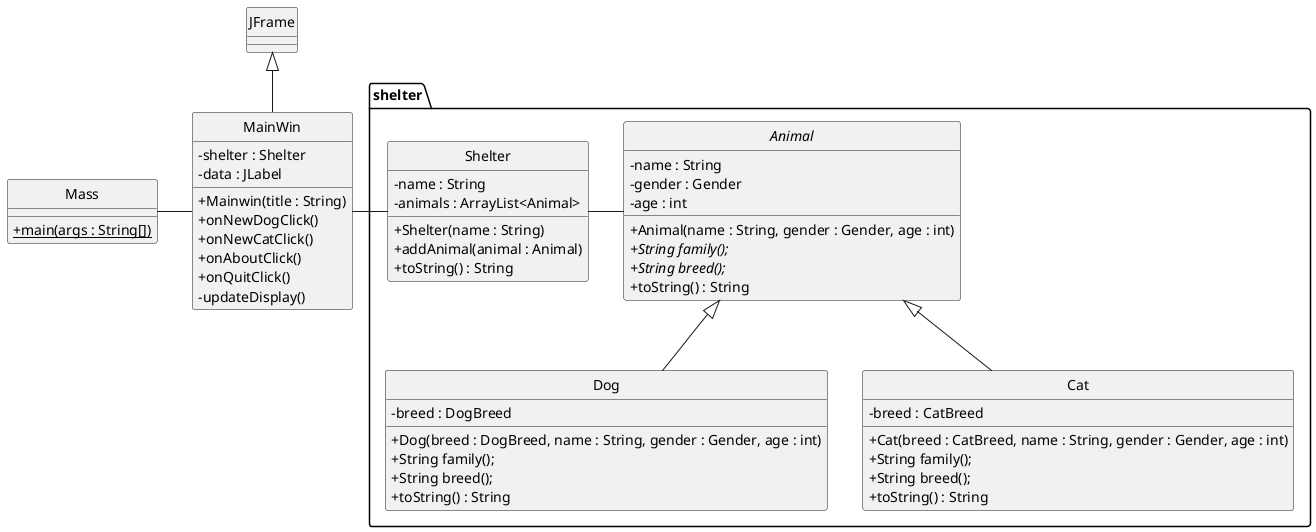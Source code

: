 @startuml
skinparam classAttributeIconSize 0
hide circle

package shelter {

abstract class Animal {
  - name : String
  - gender : Gender
  - age : int
  + Animal(name : String, gender : Gender, age : int)
  + {abstract} String family();
  + {abstract} String breed();
  + toString() : String
}
class Dog {
  - breed : DogBreed
  + Dog(breed : DogBreed, name : String, gender : Gender, age : int)
  + String family();
  + String breed();
  + toString() : String
}
class Cat {
  - breed : CatBreed
  + Cat(breed : CatBreed, name : String, gender : Gender, age : int)
  + String family();
  + String breed();
  + toString() : String
}
class Shelter {
  - name : String
  - animals : ArrayList<Animal>
  + Shelter(name : String)
  + addAnimal(animal : Animal)
  + toString() : String 
}

}

class Mass {
  + {static} main(args : String[])
}

class MainWin extends JFrame {
  - shelter : Shelter
  - data : JLabel
  + Mainwin(title : String)
  + onNewDogClick()
  + onNewCatClick()
  + onAboutClick()
  + onQuitClick()
  - updateDisplay()
}

Mass - MainWin
MainWin - Shelter
Shelter - Animal
Animal <|-- Dog
Animal <|-- Cat


@enduml

